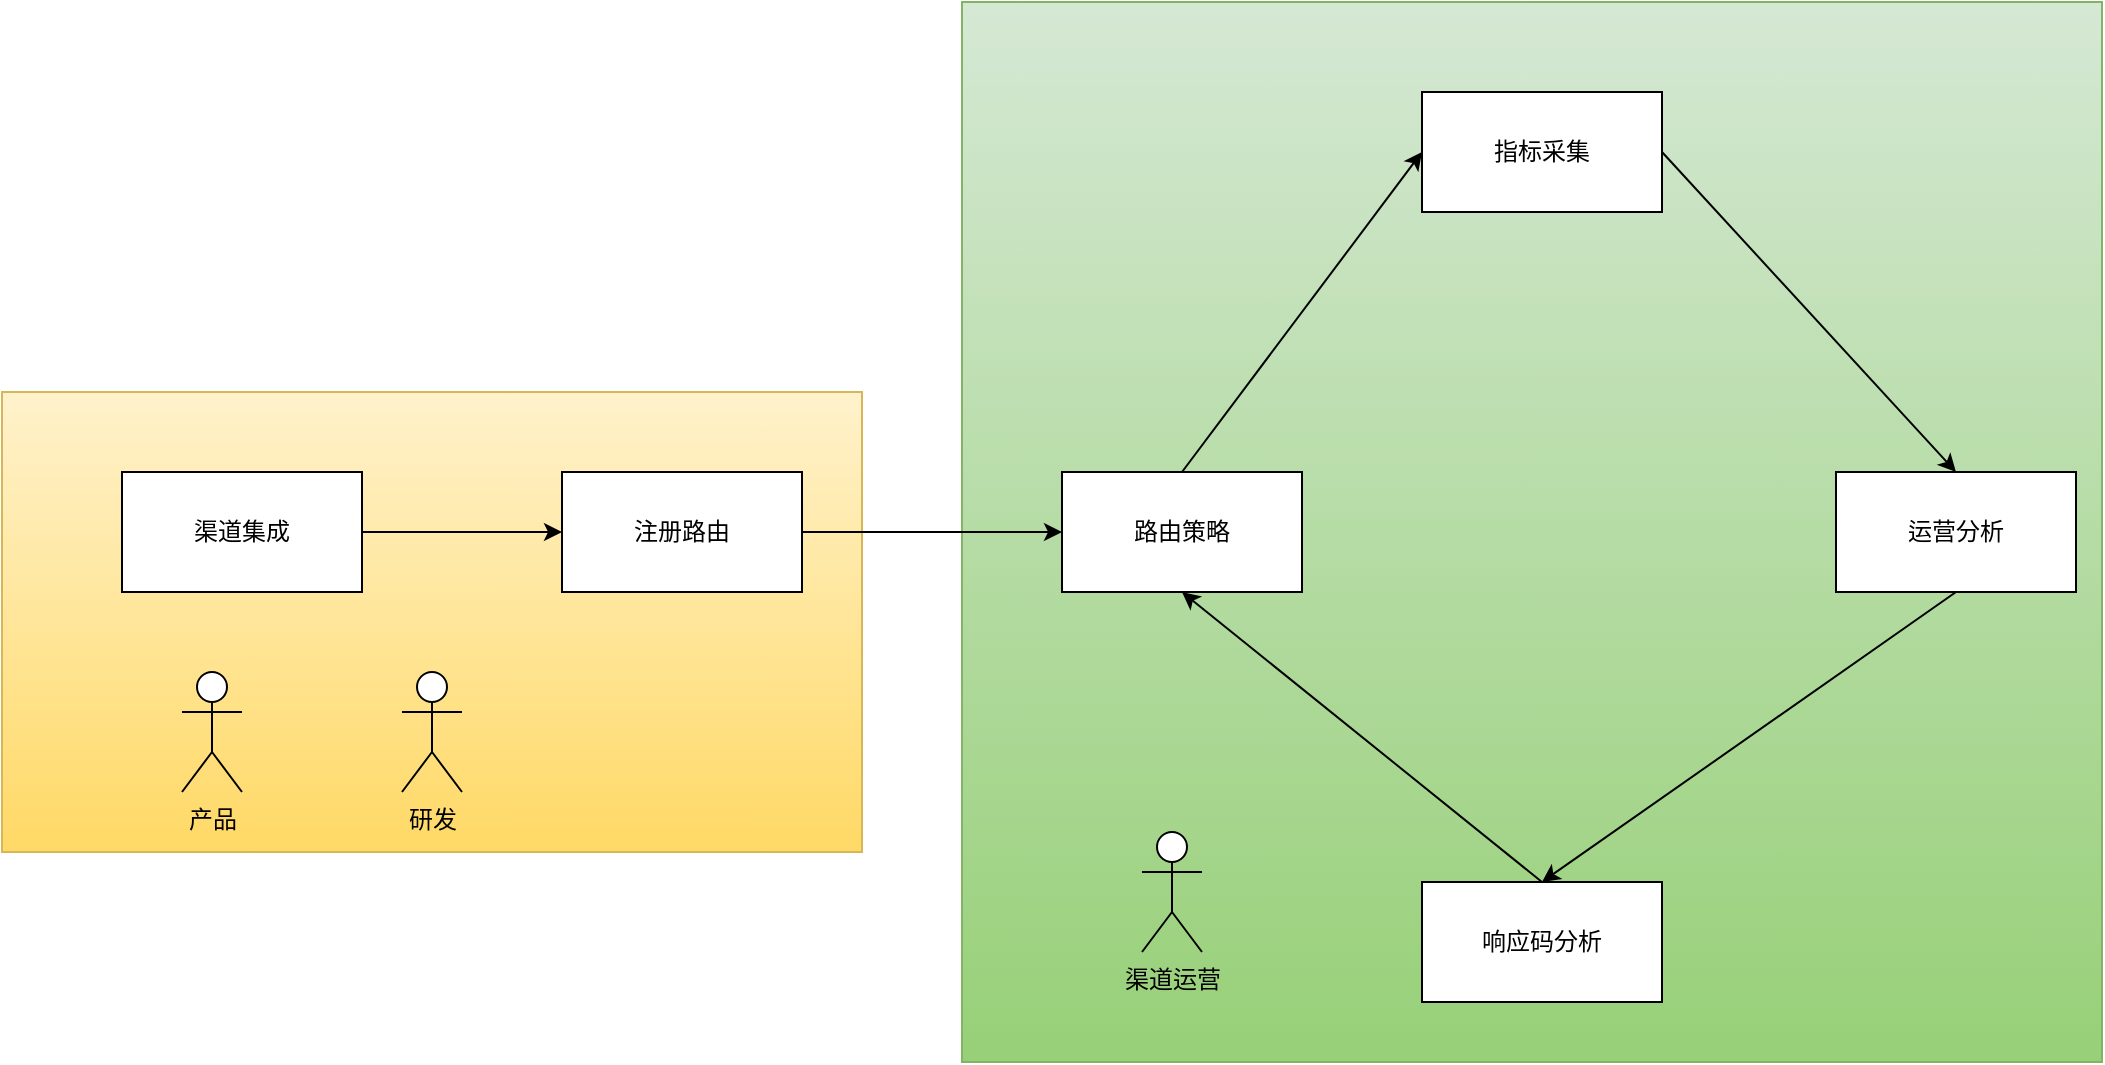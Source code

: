 <mxfile version="24.0.7" type="github">
  <diagram name="Page-1" id="Oz_4nBWgqwq5wmmbGXSZ">
    <mxGraphModel dx="2133" dy="826" grid="1" gridSize="10" guides="1" tooltips="1" connect="1" arrows="1" fold="1" page="1" pageScale="1" pageWidth="827" pageHeight="1169" math="0" shadow="0">
      <root>
        <mxCell id="0" />
        <mxCell id="1" parent="0" />
        <mxCell id="GfbMEB7b_NVZlZo3JakK-17" value="" style="rounded=0;whiteSpace=wrap;html=1;fillColor=#d5e8d4;strokeColor=#82b366;gradientColor=#97d077;" vertex="1" parent="1">
          <mxGeometry x="270" y="145" width="570" height="530" as="geometry" />
        </mxCell>
        <mxCell id="GfbMEB7b_NVZlZo3JakK-15" value="" style="rounded=0;whiteSpace=wrap;html=1;fillColor=#fff2cc;gradientColor=#ffd966;strokeColor=#d6b656;" vertex="1" parent="1">
          <mxGeometry x="-210" y="340" width="430" height="230" as="geometry" />
        </mxCell>
        <mxCell id="GfbMEB7b_NVZlZo3JakK-8" style="edgeStyle=orthogonalEdgeStyle;rounded=0;orthogonalLoop=1;jettySize=auto;html=1;entryX=0;entryY=0.5;entryDx=0;entryDy=0;" edge="1" parent="1" source="GfbMEB7b_NVZlZo3JakK-1" target="GfbMEB7b_NVZlZo3JakK-2">
          <mxGeometry relative="1" as="geometry" />
        </mxCell>
        <mxCell id="GfbMEB7b_NVZlZo3JakK-1" value="注册路由" style="rounded=0;whiteSpace=wrap;html=1;" vertex="1" parent="1">
          <mxGeometry x="70" y="380" width="120" height="60" as="geometry" />
        </mxCell>
        <mxCell id="GfbMEB7b_NVZlZo3JakK-9" style="rounded=0;orthogonalLoop=1;jettySize=auto;html=1;entryX=0;entryY=0.5;entryDx=0;entryDy=0;exitX=0.5;exitY=0;exitDx=0;exitDy=0;" edge="1" parent="1" source="GfbMEB7b_NVZlZo3JakK-2" target="GfbMEB7b_NVZlZo3JakK-3">
          <mxGeometry relative="1" as="geometry" />
        </mxCell>
        <mxCell id="GfbMEB7b_NVZlZo3JakK-2" value="路由策略" style="rounded=0;whiteSpace=wrap;html=1;" vertex="1" parent="1">
          <mxGeometry x="320" y="380" width="120" height="60" as="geometry" />
        </mxCell>
        <mxCell id="GfbMEB7b_NVZlZo3JakK-10" style="rounded=0;orthogonalLoop=1;jettySize=auto;html=1;entryX=0.5;entryY=0;entryDx=0;entryDy=0;exitX=1;exitY=0.5;exitDx=0;exitDy=0;" edge="1" parent="1" source="GfbMEB7b_NVZlZo3JakK-3" target="GfbMEB7b_NVZlZo3JakK-4">
          <mxGeometry relative="1" as="geometry" />
        </mxCell>
        <mxCell id="GfbMEB7b_NVZlZo3JakK-3" value="指标采集" style="rounded=0;whiteSpace=wrap;html=1;" vertex="1" parent="1">
          <mxGeometry x="500" y="190" width="120" height="60" as="geometry" />
        </mxCell>
        <mxCell id="GfbMEB7b_NVZlZo3JakK-4" value="运营分析" style="rounded=0;whiteSpace=wrap;html=1;" vertex="1" parent="1">
          <mxGeometry x="707" y="380" width="120" height="60" as="geometry" />
        </mxCell>
        <mxCell id="GfbMEB7b_NVZlZo3JakK-12" style="rounded=0;orthogonalLoop=1;jettySize=auto;html=1;entryX=0.5;entryY=1;entryDx=0;entryDy=0;exitX=0.5;exitY=0;exitDx=0;exitDy=0;" edge="1" parent="1" source="GfbMEB7b_NVZlZo3JakK-5" target="GfbMEB7b_NVZlZo3JakK-2">
          <mxGeometry relative="1" as="geometry" />
        </mxCell>
        <mxCell id="GfbMEB7b_NVZlZo3JakK-5" value="响应码分析" style="rounded=0;whiteSpace=wrap;html=1;" vertex="1" parent="1">
          <mxGeometry x="500" y="585" width="120" height="60" as="geometry" />
        </mxCell>
        <mxCell id="GfbMEB7b_NVZlZo3JakK-7" style="edgeStyle=orthogonalEdgeStyle;rounded=0;orthogonalLoop=1;jettySize=auto;html=1;entryX=0;entryY=0.5;entryDx=0;entryDy=0;exitX=1;exitY=0.5;exitDx=0;exitDy=0;" edge="1" parent="1" source="GfbMEB7b_NVZlZo3JakK-13" target="GfbMEB7b_NVZlZo3JakK-1">
          <mxGeometry relative="1" as="geometry">
            <mxPoint x="-20" y="410" as="sourcePoint" />
          </mxGeometry>
        </mxCell>
        <mxCell id="GfbMEB7b_NVZlZo3JakK-11" style="rounded=0;orthogonalLoop=1;jettySize=auto;html=1;entryX=0.5;entryY=0;entryDx=0;entryDy=0;exitX=0.5;exitY=1;exitDx=0;exitDy=0;" edge="1" parent="1" source="GfbMEB7b_NVZlZo3JakK-4" target="GfbMEB7b_NVZlZo3JakK-5">
          <mxGeometry relative="1" as="geometry" />
        </mxCell>
        <mxCell id="GfbMEB7b_NVZlZo3JakK-13" value="渠道集成" style="rounded=0;whiteSpace=wrap;html=1;" vertex="1" parent="1">
          <mxGeometry x="-150" y="380" width="120" height="60" as="geometry" />
        </mxCell>
        <mxCell id="GfbMEB7b_NVZlZo3JakK-14" value="产品" style="shape=umlActor;verticalLabelPosition=bottom;verticalAlign=top;html=1;outlineConnect=0;" vertex="1" parent="1">
          <mxGeometry x="-120" y="480" width="30" height="60" as="geometry" />
        </mxCell>
        <mxCell id="GfbMEB7b_NVZlZo3JakK-16" value="研发" style="shape=umlActor;verticalLabelPosition=bottom;verticalAlign=top;html=1;outlineConnect=0;" vertex="1" parent="1">
          <mxGeometry x="-10" y="480" width="30" height="60" as="geometry" />
        </mxCell>
        <mxCell id="GfbMEB7b_NVZlZo3JakK-18" value="渠道运营" style="shape=umlActor;verticalLabelPosition=bottom;verticalAlign=top;html=1;outlineConnect=0;" vertex="1" parent="1">
          <mxGeometry x="360" y="560" width="30" height="60" as="geometry" />
        </mxCell>
      </root>
    </mxGraphModel>
  </diagram>
</mxfile>
